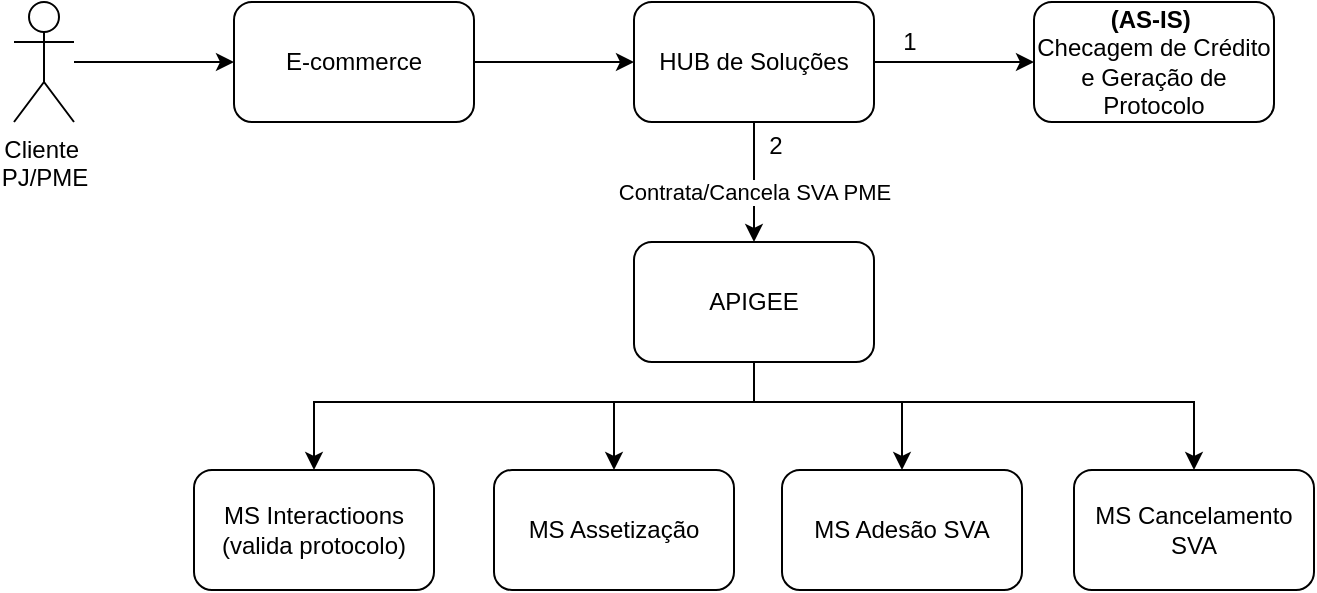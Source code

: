 <mxfile version="28.0.7">
  <diagram name="Página-1" id="-H5Z_vJfVUD2erEY2GrC">
    <mxGraphModel dx="1042" dy="527" grid="1" gridSize="10" guides="1" tooltips="1" connect="1" arrows="1" fold="1" page="1" pageScale="1" pageWidth="827" pageHeight="1169" math="0" shadow="0">
      <root>
        <mxCell id="0" />
        <mxCell id="1" parent="0" />
        <mxCell id="L2a7VKApg4zN13DAOk60-7" style="edgeStyle=orthogonalEdgeStyle;rounded=0;orthogonalLoop=1;jettySize=auto;html=1;entryX=0;entryY=0.5;entryDx=0;entryDy=0;" edge="1" parent="1" source="L2a7VKApg4zN13DAOk60-1" target="L2a7VKApg4zN13DAOk60-2">
          <mxGeometry relative="1" as="geometry" />
        </mxCell>
        <mxCell id="L2a7VKApg4zN13DAOk60-1" value="Cliente&amp;nbsp;&lt;div&gt;PJ/PME&lt;/div&gt;" style="shape=umlActor;verticalLabelPosition=bottom;verticalAlign=top;html=1;outlineConnect=0;" vertex="1" parent="1">
          <mxGeometry x="30" y="30" width="30" height="60" as="geometry" />
        </mxCell>
        <mxCell id="L2a7VKApg4zN13DAOk60-4" value="" style="edgeStyle=orthogonalEdgeStyle;rounded=0;orthogonalLoop=1;jettySize=auto;html=1;" edge="1" parent="1" source="L2a7VKApg4zN13DAOk60-2" target="L2a7VKApg4zN13DAOk60-3">
          <mxGeometry relative="1" as="geometry" />
        </mxCell>
        <mxCell id="L2a7VKApg4zN13DAOk60-2" value="E-commerce" style="rounded=1;whiteSpace=wrap;html=1;" vertex="1" parent="1">
          <mxGeometry x="140" y="30" width="120" height="60" as="geometry" />
        </mxCell>
        <mxCell id="L2a7VKApg4zN13DAOk60-6" value="" style="edgeStyle=orthogonalEdgeStyle;rounded=0;orthogonalLoop=1;jettySize=auto;html=1;" edge="1" parent="1" source="L2a7VKApg4zN13DAOk60-3" target="L2a7VKApg4zN13DAOk60-5">
          <mxGeometry relative="1" as="geometry" />
        </mxCell>
        <mxCell id="L2a7VKApg4zN13DAOk60-8" value="Contrata/Cancela SVA PME" style="edgeLabel;html=1;align=center;verticalAlign=middle;resizable=0;points=[];" vertex="1" connectable="0" parent="L2a7VKApg4zN13DAOk60-6">
          <mxGeometry x="-0.293" y="2" relative="1" as="geometry">
            <mxPoint x="-2" y="14" as="offset" />
          </mxGeometry>
        </mxCell>
        <mxCell id="L2a7VKApg4zN13DAOk60-19" value="" style="edgeStyle=orthogonalEdgeStyle;rounded=0;orthogonalLoop=1;jettySize=auto;html=1;exitX=1;exitY=0.5;exitDx=0;exitDy=0;entryX=0;entryY=0.5;entryDx=0;entryDy=0;" edge="1" parent="1" source="L2a7VKApg4zN13DAOk60-3" target="L2a7VKApg4zN13DAOk60-18">
          <mxGeometry relative="1" as="geometry" />
        </mxCell>
        <mxCell id="L2a7VKApg4zN13DAOk60-3" value="HUB de Soluções" style="whiteSpace=wrap;html=1;rounded=1;" vertex="1" parent="1">
          <mxGeometry x="340" y="30" width="120" height="60" as="geometry" />
        </mxCell>
        <mxCell id="L2a7VKApg4zN13DAOk60-10" value="" style="edgeStyle=orthogonalEdgeStyle;rounded=0;orthogonalLoop=1;jettySize=auto;html=1;" edge="1" parent="1" source="L2a7VKApg4zN13DAOk60-5" target="L2a7VKApg4zN13DAOk60-9">
          <mxGeometry relative="1" as="geometry">
            <Array as="points">
              <mxPoint x="400" y="230" />
              <mxPoint x="330" y="230" />
            </Array>
          </mxGeometry>
        </mxCell>
        <mxCell id="L2a7VKApg4zN13DAOk60-12" value="" style="edgeStyle=orthogonalEdgeStyle;rounded=0;orthogonalLoop=1;jettySize=auto;html=1;" edge="1" parent="1" source="L2a7VKApg4zN13DAOk60-5" target="L2a7VKApg4zN13DAOk60-11">
          <mxGeometry relative="1" as="geometry">
            <Array as="points">
              <mxPoint x="400" y="230" />
              <mxPoint x="474" y="230" />
            </Array>
          </mxGeometry>
        </mxCell>
        <mxCell id="L2a7VKApg4zN13DAOk60-15" value="" style="edgeStyle=orthogonalEdgeStyle;rounded=0;orthogonalLoop=1;jettySize=auto;html=1;" edge="1" parent="1" source="L2a7VKApg4zN13DAOk60-5" target="L2a7VKApg4zN13DAOk60-14">
          <mxGeometry relative="1" as="geometry">
            <Array as="points">
              <mxPoint x="400" y="230" />
              <mxPoint x="620" y="230" />
            </Array>
          </mxGeometry>
        </mxCell>
        <mxCell id="L2a7VKApg4zN13DAOk60-24" style="edgeStyle=orthogonalEdgeStyle;rounded=0;orthogonalLoop=1;jettySize=auto;html=1;" edge="1" parent="1" source="L2a7VKApg4zN13DAOk60-5" target="L2a7VKApg4zN13DAOk60-23">
          <mxGeometry relative="1" as="geometry">
            <Array as="points">
              <mxPoint x="400" y="230" />
              <mxPoint x="180" y="230" />
            </Array>
          </mxGeometry>
        </mxCell>
        <mxCell id="L2a7VKApg4zN13DAOk60-5" value="APIGEE" style="whiteSpace=wrap;html=1;rounded=1;" vertex="1" parent="1">
          <mxGeometry x="340" y="150" width="120" height="60" as="geometry" />
        </mxCell>
        <mxCell id="L2a7VKApg4zN13DAOk60-9" value="MS Assetização" style="whiteSpace=wrap;html=1;rounded=1;" vertex="1" parent="1">
          <mxGeometry x="270" y="264" width="120" height="60" as="geometry" />
        </mxCell>
        <mxCell id="L2a7VKApg4zN13DAOk60-11" value="MS Adesão SVA" style="whiteSpace=wrap;html=1;rounded=1;" vertex="1" parent="1">
          <mxGeometry x="414" y="264" width="120" height="60" as="geometry" />
        </mxCell>
        <mxCell id="L2a7VKApg4zN13DAOk60-14" value="MS Cancelamento SVA" style="whiteSpace=wrap;html=1;rounded=1;" vertex="1" parent="1">
          <mxGeometry x="560" y="264" width="120" height="60" as="geometry" />
        </mxCell>
        <mxCell id="L2a7VKApg4zN13DAOk60-18" value="&lt;b&gt;(AS-IS)&amp;nbsp;&lt;/b&gt;&lt;div&gt;Checagem de Crédito e Geração de Protocolo&lt;/div&gt;" style="whiteSpace=wrap;html=1;rounded=1;" vertex="1" parent="1">
          <mxGeometry x="540" y="30" width="120" height="60" as="geometry" />
        </mxCell>
        <mxCell id="L2a7VKApg4zN13DAOk60-20" value="1" style="text;html=1;align=center;verticalAlign=middle;whiteSpace=wrap;rounded=0;" vertex="1" parent="1">
          <mxGeometry x="448" y="35" width="60" height="30" as="geometry" />
        </mxCell>
        <mxCell id="L2a7VKApg4zN13DAOk60-22" value="2" style="text;html=1;align=center;verticalAlign=middle;whiteSpace=wrap;rounded=0;" vertex="1" parent="1">
          <mxGeometry x="381" y="87" width="60" height="30" as="geometry" />
        </mxCell>
        <mxCell id="L2a7VKApg4zN13DAOk60-23" value="MS Interactioons (valida protocolo)" style="whiteSpace=wrap;html=1;rounded=1;" vertex="1" parent="1">
          <mxGeometry x="120" y="264" width="120" height="60" as="geometry" />
        </mxCell>
      </root>
    </mxGraphModel>
  </diagram>
</mxfile>
